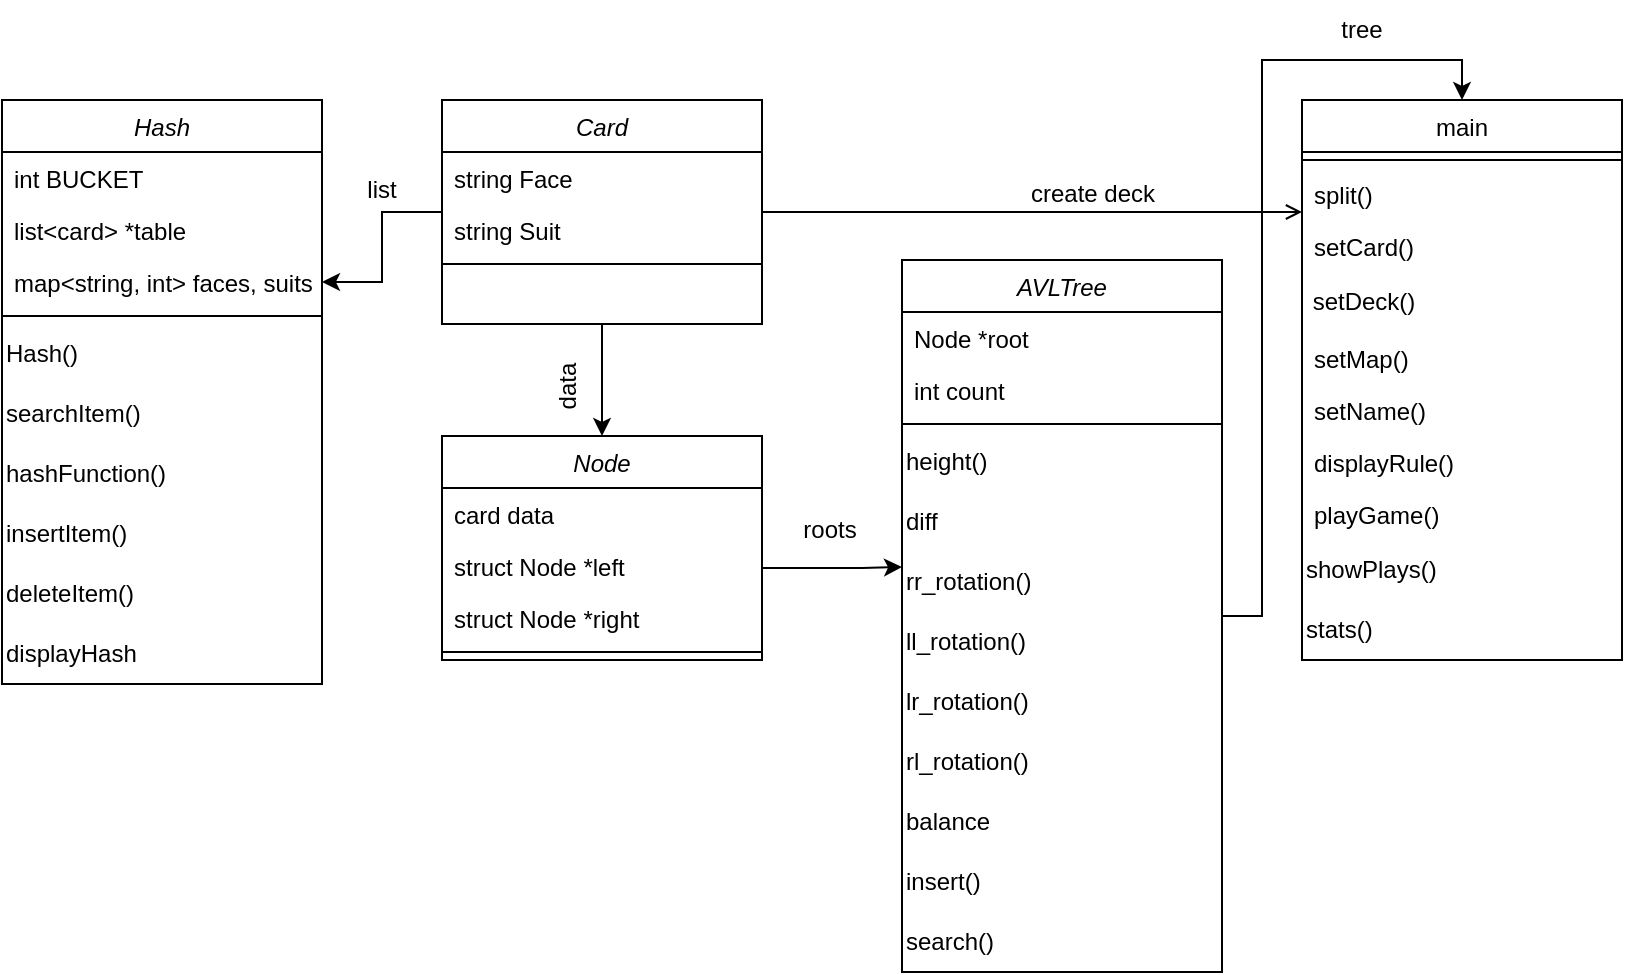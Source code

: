 <mxfile version="24.4.0" type="device">
  <diagram id="C5RBs43oDa-KdzZeNtuy" name="Page-1">
    <mxGraphModel dx="1354" dy="550" grid="1" gridSize="10" guides="1" tooltips="1" connect="1" arrows="1" fold="1" page="1" pageScale="1" pageWidth="827" pageHeight="1169" math="0" shadow="0">
      <root>
        <mxCell id="WIyWlLk6GJQsqaUBKTNV-0" />
        <mxCell id="WIyWlLk6GJQsqaUBKTNV-1" parent="WIyWlLk6GJQsqaUBKTNV-0" />
        <mxCell id="qFZNvQKsGiU1ApM1V0Du-5" value="" style="edgeStyle=orthogonalEdgeStyle;rounded=0;orthogonalLoop=1;jettySize=auto;html=1;" edge="1" parent="WIyWlLk6GJQsqaUBKTNV-1" source="zkfFHV4jXpPFQw0GAbJ--0" target="qFZNvQKsGiU1ApM1V0Du-0">
          <mxGeometry relative="1" as="geometry" />
        </mxCell>
        <mxCell id="qFZNvQKsGiU1ApM1V0Du-32" value="" style="edgeStyle=orthogonalEdgeStyle;rounded=0;orthogonalLoop=1;jettySize=auto;html=1;" edge="1" parent="WIyWlLk6GJQsqaUBKTNV-1" source="zkfFHV4jXpPFQw0GAbJ--0" target="qFZNvQKsGiU1ApM1V0Du-10">
          <mxGeometry relative="1" as="geometry" />
        </mxCell>
        <mxCell id="zkfFHV4jXpPFQw0GAbJ--0" value="Card" style="swimlane;fontStyle=2;align=center;verticalAlign=top;childLayout=stackLayout;horizontal=1;startSize=26;horizontalStack=0;resizeParent=1;resizeLast=0;collapsible=1;marginBottom=0;rounded=0;shadow=0;strokeWidth=1;" parent="WIyWlLk6GJQsqaUBKTNV-1" vertex="1">
          <mxGeometry x="220" y="120" width="160" height="112" as="geometry">
            <mxRectangle x="230" y="140" width="160" height="26" as="alternateBounds" />
          </mxGeometry>
        </mxCell>
        <mxCell id="zkfFHV4jXpPFQw0GAbJ--1" value="string Face" style="text;align=left;verticalAlign=top;spacingLeft=4;spacingRight=4;overflow=hidden;rotatable=0;points=[[0,0.5],[1,0.5]];portConstraint=eastwest;" parent="zkfFHV4jXpPFQw0GAbJ--0" vertex="1">
          <mxGeometry y="26" width="160" height="26" as="geometry" />
        </mxCell>
        <mxCell id="zkfFHV4jXpPFQw0GAbJ--2" value="string Suit" style="text;align=left;verticalAlign=top;spacingLeft=4;spacingRight=4;overflow=hidden;rotatable=0;points=[[0,0.5],[1,0.5]];portConstraint=eastwest;rounded=0;shadow=0;html=0;" parent="zkfFHV4jXpPFQw0GAbJ--0" vertex="1">
          <mxGeometry y="52" width="160" height="26" as="geometry" />
        </mxCell>
        <mxCell id="zkfFHV4jXpPFQw0GAbJ--4" value="" style="line;html=1;strokeWidth=1;align=left;verticalAlign=middle;spacingTop=-1;spacingLeft=3;spacingRight=3;rotatable=0;labelPosition=right;points=[];portConstraint=eastwest;" parent="zkfFHV4jXpPFQw0GAbJ--0" vertex="1">
          <mxGeometry y="78" width="160" height="8" as="geometry" />
        </mxCell>
        <mxCell id="zkfFHV4jXpPFQw0GAbJ--17" value="main" style="swimlane;fontStyle=0;align=center;verticalAlign=top;childLayout=stackLayout;horizontal=1;startSize=26;horizontalStack=0;resizeParent=1;resizeLast=0;collapsible=1;marginBottom=0;rounded=0;shadow=0;strokeWidth=1;" parent="WIyWlLk6GJQsqaUBKTNV-1" vertex="1">
          <mxGeometry x="650" y="120" width="160" height="280" as="geometry">
            <mxRectangle x="550" y="140" width="160" height="26" as="alternateBounds" />
          </mxGeometry>
        </mxCell>
        <mxCell id="zkfFHV4jXpPFQw0GAbJ--23" value="" style="line;html=1;strokeWidth=1;align=left;verticalAlign=middle;spacingTop=-1;spacingLeft=3;spacingRight=3;rotatable=0;labelPosition=right;points=[];portConstraint=eastwest;" parent="zkfFHV4jXpPFQw0GAbJ--17" vertex="1">
          <mxGeometry y="26" width="160" height="8" as="geometry" />
        </mxCell>
        <mxCell id="zkfFHV4jXpPFQw0GAbJ--24" value="split()" style="text;align=left;verticalAlign=top;spacingLeft=4;spacingRight=4;overflow=hidden;rotatable=0;points=[[0,0.5],[1,0.5]];portConstraint=eastwest;" parent="zkfFHV4jXpPFQw0GAbJ--17" vertex="1">
          <mxGeometry y="34" width="160" height="26" as="geometry" />
        </mxCell>
        <mxCell id="zkfFHV4jXpPFQw0GAbJ--25" value="setCard()" style="text;align=left;verticalAlign=top;spacingLeft=4;spacingRight=4;overflow=hidden;rotatable=0;points=[[0,0.5],[1,0.5]];portConstraint=eastwest;" parent="zkfFHV4jXpPFQw0GAbJ--17" vertex="1">
          <mxGeometry y="60" width="160" height="26" as="geometry" />
        </mxCell>
        <mxCell id="acVT45lQgzJetf3AUECd-0" value="&amp;nbsp;setDeck()" style="text;html=1;align=left;verticalAlign=middle;whiteSpace=wrap;rounded=0;" parent="zkfFHV4jXpPFQw0GAbJ--17" vertex="1">
          <mxGeometry y="86" width="160" height="30" as="geometry" />
        </mxCell>
        <mxCell id="zkfFHV4jXpPFQw0GAbJ--18" value="setMap()" style="text;align=left;verticalAlign=top;spacingLeft=4;spacingRight=4;overflow=hidden;rotatable=0;points=[[0,0.5],[1,0.5]];portConstraint=eastwest;" parent="zkfFHV4jXpPFQw0GAbJ--17" vertex="1">
          <mxGeometry y="116" width="160" height="26" as="geometry" />
        </mxCell>
        <mxCell id="zkfFHV4jXpPFQw0GAbJ--19" value="setName()" style="text;align=left;verticalAlign=top;spacingLeft=4;spacingRight=4;overflow=hidden;rotatable=0;points=[[0,0.5],[1,0.5]];portConstraint=eastwest;rounded=0;shadow=0;html=0;" parent="zkfFHV4jXpPFQw0GAbJ--17" vertex="1">
          <mxGeometry y="142" width="160" height="26" as="geometry" />
        </mxCell>
        <mxCell id="zkfFHV4jXpPFQw0GAbJ--21" value="displayRule()" style="text;align=left;verticalAlign=top;spacingLeft=4;spacingRight=4;overflow=hidden;rotatable=0;points=[[0,0.5],[1,0.5]];portConstraint=eastwest;rounded=0;shadow=0;html=0;" parent="zkfFHV4jXpPFQw0GAbJ--17" vertex="1">
          <mxGeometry y="168" width="160" height="26" as="geometry" />
        </mxCell>
        <mxCell id="zkfFHV4jXpPFQw0GAbJ--20" value="playGame()" style="text;align=left;verticalAlign=top;spacingLeft=4;spacingRight=4;overflow=hidden;rotatable=0;points=[[0,0.5],[1,0.5]];portConstraint=eastwest;rounded=0;shadow=0;html=0;" parent="zkfFHV4jXpPFQw0GAbJ--17" vertex="1">
          <mxGeometry y="194" width="160" height="26" as="geometry" />
        </mxCell>
        <mxCell id="acVT45lQgzJetf3AUECd-1" value="showPlays()" style="text;html=1;align=left;verticalAlign=middle;whiteSpace=wrap;rounded=0;" parent="zkfFHV4jXpPFQw0GAbJ--17" vertex="1">
          <mxGeometry y="220" width="160" height="30" as="geometry" />
        </mxCell>
        <mxCell id="acVT45lQgzJetf3AUECd-2" value="stats()" style="text;html=1;align=left;verticalAlign=middle;whiteSpace=wrap;rounded=0;" parent="zkfFHV4jXpPFQw0GAbJ--17" vertex="1">
          <mxGeometry y="250" width="160" height="30" as="geometry" />
        </mxCell>
        <mxCell id="zkfFHV4jXpPFQw0GAbJ--26" value="" style="endArrow=open;shadow=0;strokeWidth=1;rounded=0;curved=0;endFill=1;edgeStyle=elbowEdgeStyle;elbow=vertical;" parent="WIyWlLk6GJQsqaUBKTNV-1" source="zkfFHV4jXpPFQw0GAbJ--0" target="zkfFHV4jXpPFQw0GAbJ--17" edge="1">
          <mxGeometry x="0.5" y="41" relative="1" as="geometry">
            <mxPoint x="380" y="192" as="sourcePoint" />
            <mxPoint x="540" y="192" as="targetPoint" />
            <mxPoint x="-40" y="32" as="offset" />
          </mxGeometry>
        </mxCell>
        <mxCell id="zkfFHV4jXpPFQw0GAbJ--29" value="create deck" style="text;html=1;resizable=0;points=[];;align=center;verticalAlign=middle;labelBackgroundColor=none;rounded=0;shadow=0;strokeWidth=1;fontSize=12;" parent="zkfFHV4jXpPFQw0GAbJ--26" vertex="1" connectable="0">
          <mxGeometry x="0.5" y="49" relative="1" as="geometry">
            <mxPoint x="-38" y="40" as="offset" />
          </mxGeometry>
        </mxCell>
        <mxCell id="qFZNvQKsGiU1ApM1V0Du-0" value="Node" style="swimlane;fontStyle=2;align=center;verticalAlign=top;childLayout=stackLayout;horizontal=1;startSize=26;horizontalStack=0;resizeParent=1;resizeLast=0;collapsible=1;marginBottom=0;rounded=0;shadow=0;strokeWidth=1;" vertex="1" parent="WIyWlLk6GJQsqaUBKTNV-1">
          <mxGeometry x="220" y="288" width="160" height="112" as="geometry">
            <mxRectangle x="230" y="140" width="160" height="26" as="alternateBounds" />
          </mxGeometry>
        </mxCell>
        <mxCell id="qFZNvQKsGiU1ApM1V0Du-1" value="card data" style="text;align=left;verticalAlign=top;spacingLeft=4;spacingRight=4;overflow=hidden;rotatable=0;points=[[0,0.5],[1,0.5]];portConstraint=eastwest;" vertex="1" parent="qFZNvQKsGiU1ApM1V0Du-0">
          <mxGeometry y="26" width="160" height="26" as="geometry" />
        </mxCell>
        <mxCell id="qFZNvQKsGiU1ApM1V0Du-2" value="struct Node *left" style="text;align=left;verticalAlign=top;spacingLeft=4;spacingRight=4;overflow=hidden;rotatable=0;points=[[0,0.5],[1,0.5]];portConstraint=eastwest;rounded=0;shadow=0;html=0;" vertex="1" parent="qFZNvQKsGiU1ApM1V0Du-0">
          <mxGeometry y="52" width="160" height="26" as="geometry" />
        </mxCell>
        <mxCell id="qFZNvQKsGiU1ApM1V0Du-4" value="struct Node *right" style="text;align=left;verticalAlign=top;spacingLeft=4;spacingRight=4;overflow=hidden;rotatable=0;points=[[0,0.5],[1,0.5]];portConstraint=eastwest;rounded=0;shadow=0;html=0;" vertex="1" parent="qFZNvQKsGiU1ApM1V0Du-0">
          <mxGeometry y="78" width="160" height="26" as="geometry" />
        </mxCell>
        <mxCell id="qFZNvQKsGiU1ApM1V0Du-3" value="" style="line;html=1;strokeWidth=1;align=left;verticalAlign=middle;spacingTop=-1;spacingLeft=3;spacingRight=3;rotatable=0;labelPosition=right;points=[];portConstraint=eastwest;" vertex="1" parent="qFZNvQKsGiU1ApM1V0Du-0">
          <mxGeometry y="104" width="160" height="8" as="geometry" />
        </mxCell>
        <mxCell id="qFZNvQKsGiU1ApM1V0Du-6" value="Hash" style="swimlane;fontStyle=2;align=center;verticalAlign=top;childLayout=stackLayout;horizontal=1;startSize=26;horizontalStack=0;resizeParent=1;resizeLast=0;collapsible=1;marginBottom=0;rounded=0;shadow=0;strokeWidth=1;" vertex="1" parent="WIyWlLk6GJQsqaUBKTNV-1">
          <mxGeometry y="120" width="160" height="292" as="geometry">
            <mxRectangle x="230" y="140" width="160" height="26" as="alternateBounds" />
          </mxGeometry>
        </mxCell>
        <mxCell id="qFZNvQKsGiU1ApM1V0Du-7" value="int BUCKET" style="text;align=left;verticalAlign=top;spacingLeft=4;spacingRight=4;overflow=hidden;rotatable=0;points=[[0,0.5],[1,0.5]];portConstraint=eastwest;" vertex="1" parent="qFZNvQKsGiU1ApM1V0Du-6">
          <mxGeometry y="26" width="160" height="26" as="geometry" />
        </mxCell>
        <mxCell id="qFZNvQKsGiU1ApM1V0Du-8" value="list&lt;card&gt; *table" style="text;align=left;verticalAlign=top;spacingLeft=4;spacingRight=4;overflow=hidden;rotatable=0;points=[[0,0.5],[1,0.5]];portConstraint=eastwest;rounded=0;shadow=0;html=0;" vertex="1" parent="qFZNvQKsGiU1ApM1V0Du-6">
          <mxGeometry y="52" width="160" height="26" as="geometry" />
        </mxCell>
        <mxCell id="qFZNvQKsGiU1ApM1V0Du-10" value="map&lt;string, int&gt; faces, suits" style="text;align=left;verticalAlign=top;spacingLeft=4;spacingRight=4;overflow=hidden;rotatable=0;points=[[0,0.5],[1,0.5]];portConstraint=eastwest;rounded=0;shadow=0;html=0;" vertex="1" parent="qFZNvQKsGiU1ApM1V0Du-6">
          <mxGeometry y="78" width="160" height="26" as="geometry" />
        </mxCell>
        <mxCell id="qFZNvQKsGiU1ApM1V0Du-9" value="" style="line;html=1;strokeWidth=1;align=left;verticalAlign=middle;spacingTop=-1;spacingLeft=3;spacingRight=3;rotatable=0;labelPosition=right;points=[];portConstraint=eastwest;" vertex="1" parent="qFZNvQKsGiU1ApM1V0Du-6">
          <mxGeometry y="104" width="160" height="8" as="geometry" />
        </mxCell>
        <mxCell id="qFZNvQKsGiU1ApM1V0Du-11" value="Hash()" style="text;html=1;align=left;verticalAlign=middle;whiteSpace=wrap;rounded=0;" vertex="1" parent="qFZNvQKsGiU1ApM1V0Du-6">
          <mxGeometry y="112" width="160" height="30" as="geometry" />
        </mxCell>
        <mxCell id="qFZNvQKsGiU1ApM1V0Du-12" value="searchItem()" style="text;html=1;align=left;verticalAlign=middle;whiteSpace=wrap;rounded=0;" vertex="1" parent="qFZNvQKsGiU1ApM1V0Du-6">
          <mxGeometry y="142" width="160" height="30" as="geometry" />
        </mxCell>
        <mxCell id="qFZNvQKsGiU1ApM1V0Du-13" value="hashFunction()" style="text;html=1;align=left;verticalAlign=middle;whiteSpace=wrap;rounded=0;" vertex="1" parent="qFZNvQKsGiU1ApM1V0Du-6">
          <mxGeometry y="172" width="160" height="30" as="geometry" />
        </mxCell>
        <mxCell id="qFZNvQKsGiU1ApM1V0Du-14" value="insertItem()" style="text;html=1;align=left;verticalAlign=middle;whiteSpace=wrap;rounded=0;" vertex="1" parent="qFZNvQKsGiU1ApM1V0Du-6">
          <mxGeometry y="202" width="160" height="30" as="geometry" />
        </mxCell>
        <mxCell id="qFZNvQKsGiU1ApM1V0Du-16" value="deleteItem()" style="text;html=1;align=left;verticalAlign=middle;whiteSpace=wrap;rounded=0;" vertex="1" parent="qFZNvQKsGiU1ApM1V0Du-6">
          <mxGeometry y="232" width="160" height="30" as="geometry" />
        </mxCell>
        <mxCell id="qFZNvQKsGiU1ApM1V0Du-15" value="displayHash" style="text;html=1;align=left;verticalAlign=middle;whiteSpace=wrap;rounded=0;" vertex="1" parent="qFZNvQKsGiU1ApM1V0Du-6">
          <mxGeometry y="262" width="160" height="30" as="geometry" />
        </mxCell>
        <mxCell id="qFZNvQKsGiU1ApM1V0Du-37" style="edgeStyle=orthogonalEdgeStyle;rounded=0;orthogonalLoop=1;jettySize=auto;html=1;entryX=0.5;entryY=0;entryDx=0;entryDy=0;" edge="1" parent="WIyWlLk6GJQsqaUBKTNV-1" source="qFZNvQKsGiU1ApM1V0Du-17" target="zkfFHV4jXpPFQw0GAbJ--17">
          <mxGeometry relative="1" as="geometry" />
        </mxCell>
        <mxCell id="qFZNvQKsGiU1ApM1V0Du-17" value="AVLTree" style="swimlane;fontStyle=2;align=center;verticalAlign=top;childLayout=stackLayout;horizontal=1;startSize=26;horizontalStack=0;resizeParent=1;resizeLast=0;collapsible=1;marginBottom=0;rounded=0;shadow=0;strokeWidth=1;" vertex="1" parent="WIyWlLk6GJQsqaUBKTNV-1">
          <mxGeometry x="450" y="200" width="160" height="356" as="geometry">
            <mxRectangle x="230" y="140" width="160" height="26" as="alternateBounds" />
          </mxGeometry>
        </mxCell>
        <mxCell id="qFZNvQKsGiU1ApM1V0Du-18" value="Node *root" style="text;align=left;verticalAlign=top;spacingLeft=4;spacingRight=4;overflow=hidden;rotatable=0;points=[[0,0.5],[1,0.5]];portConstraint=eastwest;" vertex="1" parent="qFZNvQKsGiU1ApM1V0Du-17">
          <mxGeometry y="26" width="160" height="26" as="geometry" />
        </mxCell>
        <mxCell id="qFZNvQKsGiU1ApM1V0Du-19" value="int count" style="text;align=left;verticalAlign=top;spacingLeft=4;spacingRight=4;overflow=hidden;rotatable=0;points=[[0,0.5],[1,0.5]];portConstraint=eastwest;rounded=0;shadow=0;html=0;" vertex="1" parent="qFZNvQKsGiU1ApM1V0Du-17">
          <mxGeometry y="52" width="160" height="26" as="geometry" />
        </mxCell>
        <mxCell id="qFZNvQKsGiU1ApM1V0Du-21" value="" style="line;html=1;strokeWidth=1;align=left;verticalAlign=middle;spacingTop=-1;spacingLeft=3;spacingRight=3;rotatable=0;labelPosition=right;points=[];portConstraint=eastwest;" vertex="1" parent="qFZNvQKsGiU1ApM1V0Du-17">
          <mxGeometry y="78" width="160" height="8" as="geometry" />
        </mxCell>
        <mxCell id="qFZNvQKsGiU1ApM1V0Du-22" value="height()" style="text;html=1;align=left;verticalAlign=middle;whiteSpace=wrap;rounded=0;" vertex="1" parent="qFZNvQKsGiU1ApM1V0Du-17">
          <mxGeometry y="86" width="160" height="30" as="geometry" />
        </mxCell>
        <mxCell id="qFZNvQKsGiU1ApM1V0Du-23" value="diff" style="text;html=1;align=left;verticalAlign=middle;whiteSpace=wrap;rounded=0;" vertex="1" parent="qFZNvQKsGiU1ApM1V0Du-17">
          <mxGeometry y="116" width="160" height="30" as="geometry" />
        </mxCell>
        <mxCell id="qFZNvQKsGiU1ApM1V0Du-24" value="rr_rotation()" style="text;html=1;align=left;verticalAlign=middle;whiteSpace=wrap;rounded=0;" vertex="1" parent="qFZNvQKsGiU1ApM1V0Du-17">
          <mxGeometry y="146" width="160" height="30" as="geometry" />
        </mxCell>
        <mxCell id="qFZNvQKsGiU1ApM1V0Du-25" value="ll_rotation()" style="text;html=1;align=left;verticalAlign=middle;whiteSpace=wrap;rounded=0;" vertex="1" parent="qFZNvQKsGiU1ApM1V0Du-17">
          <mxGeometry y="176" width="160" height="30" as="geometry" />
        </mxCell>
        <mxCell id="qFZNvQKsGiU1ApM1V0Du-26" value="lr_rotation()" style="text;html=1;align=left;verticalAlign=middle;whiteSpace=wrap;rounded=0;" vertex="1" parent="qFZNvQKsGiU1ApM1V0Du-17">
          <mxGeometry y="206" width="160" height="30" as="geometry" />
        </mxCell>
        <mxCell id="qFZNvQKsGiU1ApM1V0Du-27" value="rl_rotation()" style="text;html=1;align=left;verticalAlign=middle;whiteSpace=wrap;rounded=0;" vertex="1" parent="qFZNvQKsGiU1ApM1V0Du-17">
          <mxGeometry y="236" width="160" height="30" as="geometry" />
        </mxCell>
        <mxCell id="qFZNvQKsGiU1ApM1V0Du-29" value="balance" style="text;html=1;align=left;verticalAlign=middle;whiteSpace=wrap;rounded=0;" vertex="1" parent="qFZNvQKsGiU1ApM1V0Du-17">
          <mxGeometry y="266" width="160" height="30" as="geometry" />
        </mxCell>
        <mxCell id="qFZNvQKsGiU1ApM1V0Du-31" value="insert()" style="text;html=1;align=left;verticalAlign=middle;whiteSpace=wrap;rounded=0;" vertex="1" parent="qFZNvQKsGiU1ApM1V0Du-17">
          <mxGeometry y="296" width="160" height="30" as="geometry" />
        </mxCell>
        <mxCell id="qFZNvQKsGiU1ApM1V0Du-30" value="search()" style="text;html=1;align=left;verticalAlign=middle;whiteSpace=wrap;rounded=0;" vertex="1" parent="qFZNvQKsGiU1ApM1V0Du-17">
          <mxGeometry y="326" width="160" height="30" as="geometry" />
        </mxCell>
        <mxCell id="qFZNvQKsGiU1ApM1V0Du-35" style="edgeStyle=orthogonalEdgeStyle;rounded=0;orthogonalLoop=1;jettySize=auto;html=1;entryX=0;entryY=0.25;entryDx=0;entryDy=0;" edge="1" parent="WIyWlLk6GJQsqaUBKTNV-1" source="qFZNvQKsGiU1ApM1V0Du-2" target="qFZNvQKsGiU1ApM1V0Du-24">
          <mxGeometry relative="1" as="geometry">
            <Array as="points">
              <mxPoint x="430" y="354" />
              <mxPoint x="430" y="354" />
            </Array>
          </mxGeometry>
        </mxCell>
        <mxCell id="qFZNvQKsGiU1ApM1V0Du-38" value="roots" style="text;html=1;align=center;verticalAlign=middle;whiteSpace=wrap;rounded=0;" vertex="1" parent="WIyWlLk6GJQsqaUBKTNV-1">
          <mxGeometry x="384" y="320" width="60" height="30" as="geometry" />
        </mxCell>
        <mxCell id="qFZNvQKsGiU1ApM1V0Du-39" value="data" style="text;html=1;align=center;verticalAlign=middle;whiteSpace=wrap;rounded=0;rotation=-90;" vertex="1" parent="WIyWlLk6GJQsqaUBKTNV-1">
          <mxGeometry x="253" y="248" width="60" height="30" as="geometry" />
        </mxCell>
        <mxCell id="qFZNvQKsGiU1ApM1V0Du-40" value="list" style="text;html=1;align=center;verticalAlign=middle;whiteSpace=wrap;rounded=0;" vertex="1" parent="WIyWlLk6GJQsqaUBKTNV-1">
          <mxGeometry x="160" y="150" width="60" height="30" as="geometry" />
        </mxCell>
        <mxCell id="qFZNvQKsGiU1ApM1V0Du-41" value="tree" style="text;html=1;align=center;verticalAlign=middle;whiteSpace=wrap;rounded=0;" vertex="1" parent="WIyWlLk6GJQsqaUBKTNV-1">
          <mxGeometry x="650" y="70" width="60" height="30" as="geometry" />
        </mxCell>
      </root>
    </mxGraphModel>
  </diagram>
</mxfile>
